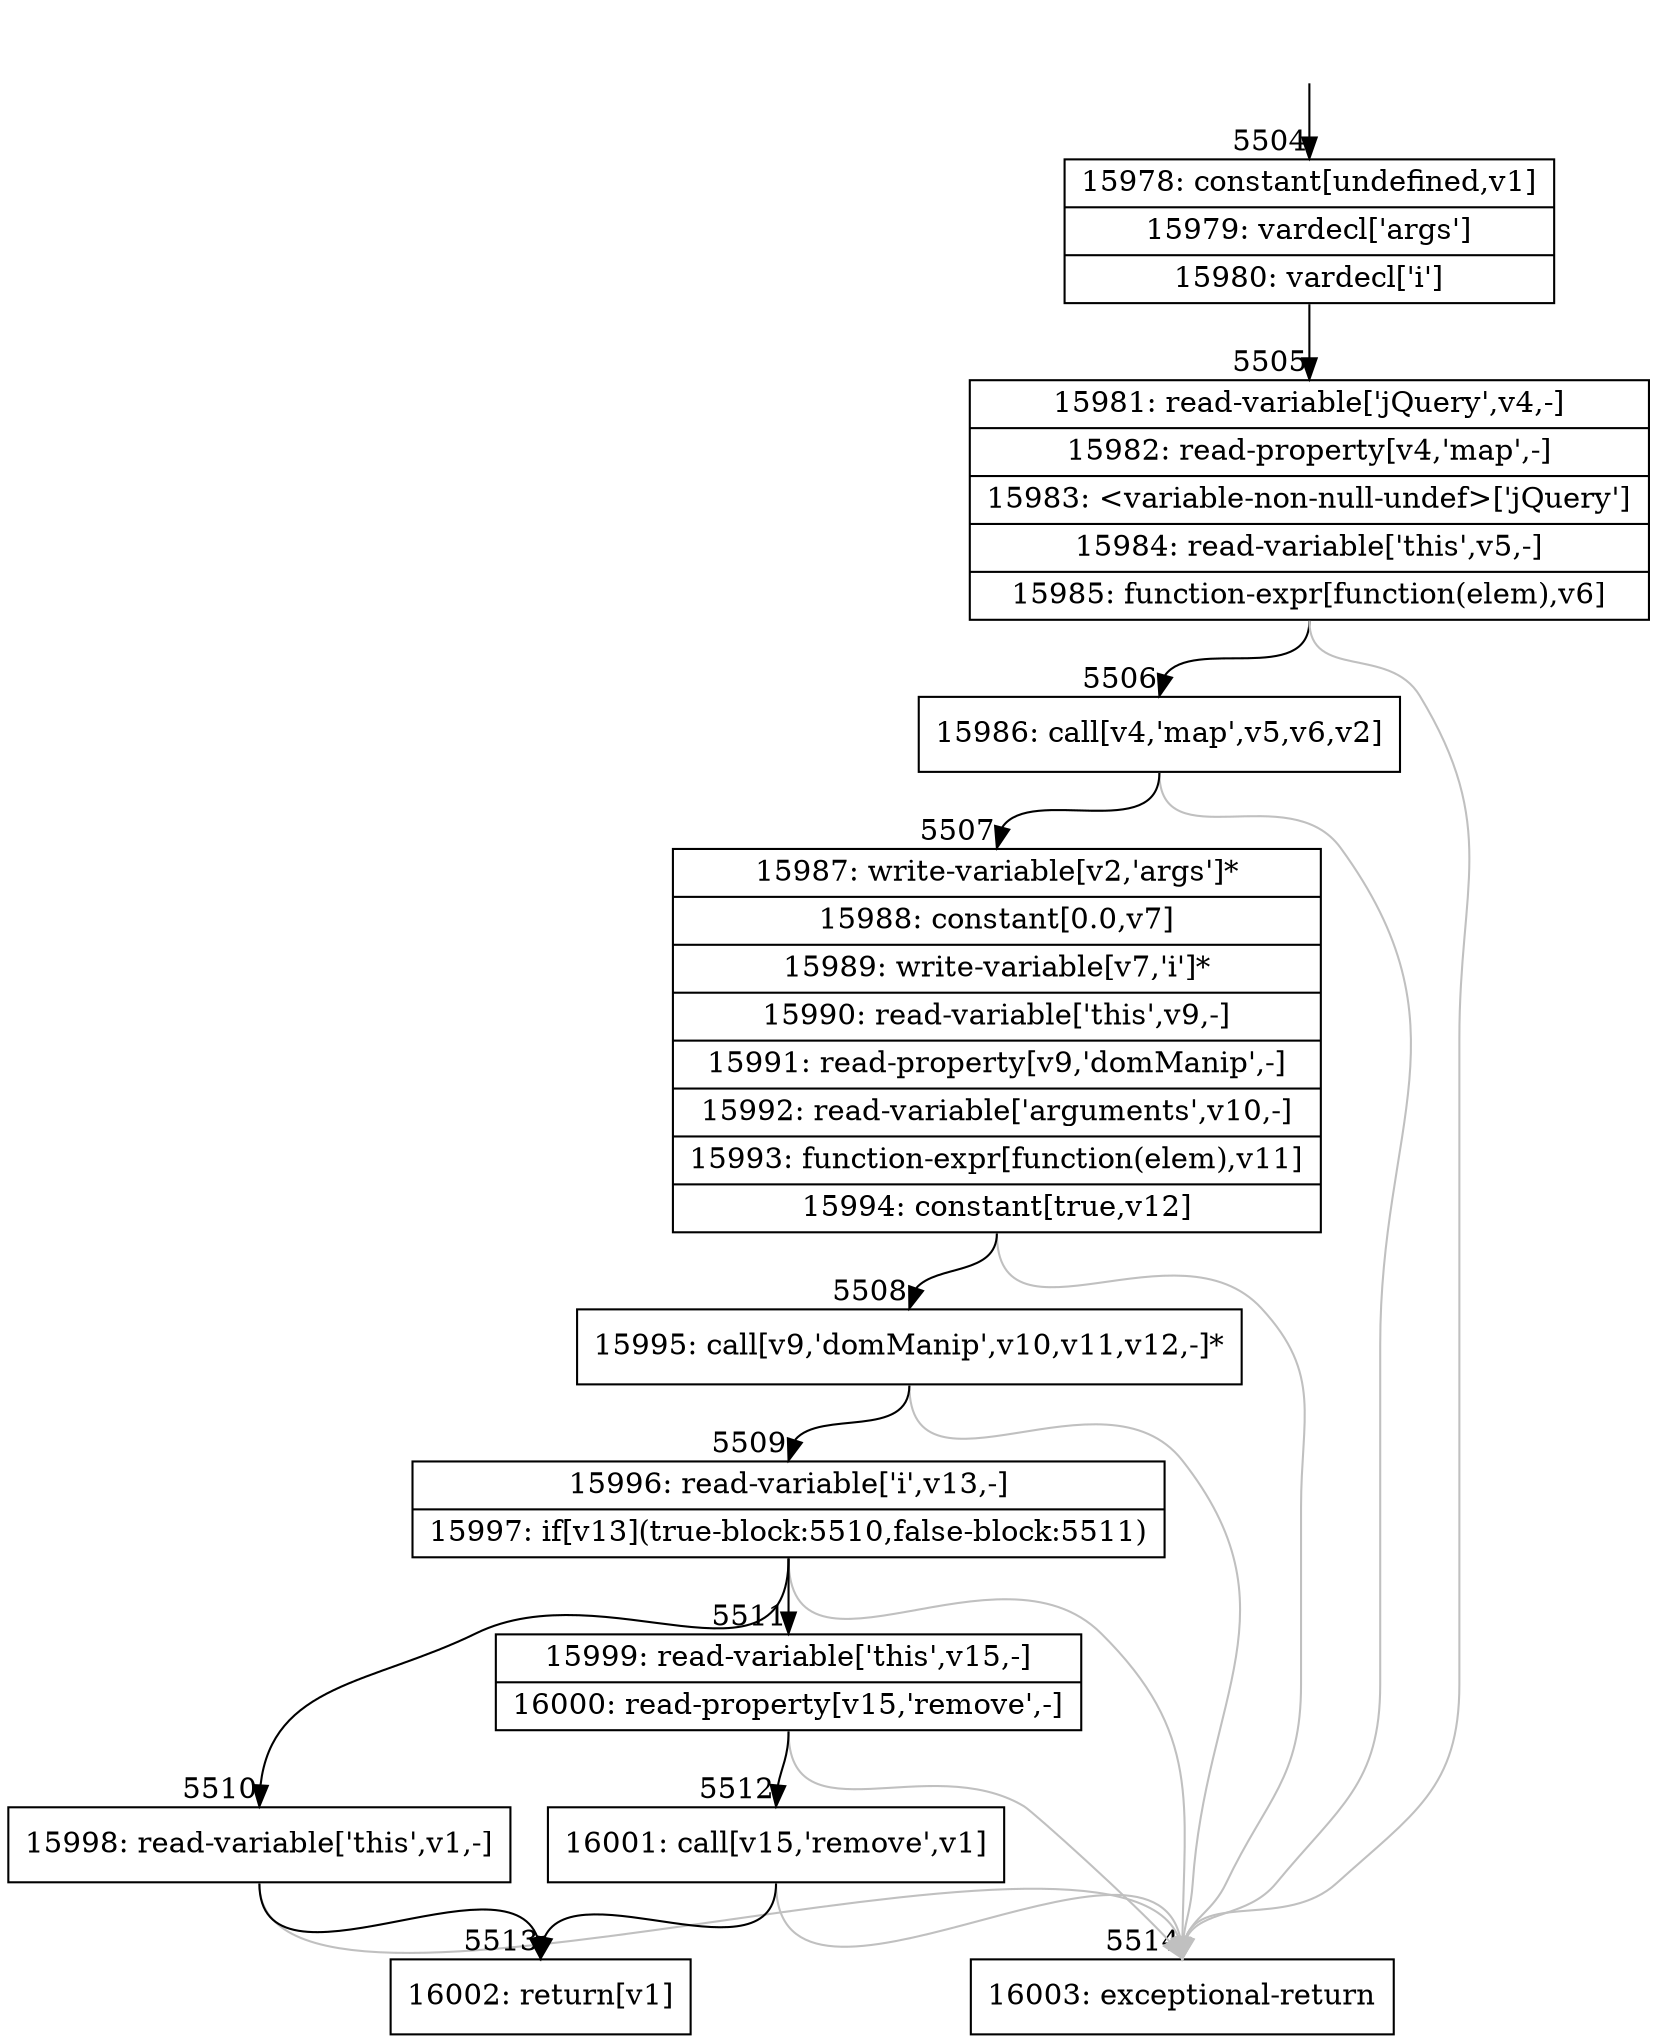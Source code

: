 digraph {
rankdir="TD"
BB_entry363[shape=none,label=""];
BB_entry363 -> BB5504 [tailport=s, headport=n, headlabel="    5504"]
BB5504 [shape=record label="{15978: constant[undefined,v1]|15979: vardecl['args']|15980: vardecl['i']}" ] 
BB5504 -> BB5505 [tailport=s, headport=n, headlabel="      5505"]
BB5505 [shape=record label="{15981: read-variable['jQuery',v4,-]|15982: read-property[v4,'map',-]|15983: \<variable-non-null-undef\>['jQuery']|15984: read-variable['this',v5,-]|15985: function-expr[function(elem),v6]}" ] 
BB5505 -> BB5506 [tailport=s, headport=n, headlabel="      5506"]
BB5505 -> BB5514 [tailport=s, headport=n, color=gray, headlabel="      5514"]
BB5506 [shape=record label="{15986: call[v4,'map',v5,v6,v2]}" ] 
BB5506 -> BB5507 [tailport=s, headport=n, headlabel="      5507"]
BB5506 -> BB5514 [tailport=s, headport=n, color=gray]
BB5507 [shape=record label="{15987: write-variable[v2,'args']*|15988: constant[0.0,v7]|15989: write-variable[v7,'i']*|15990: read-variable['this',v9,-]|15991: read-property[v9,'domManip',-]|15992: read-variable['arguments',v10,-]|15993: function-expr[function(elem),v11]|15994: constant[true,v12]}" ] 
BB5507 -> BB5508 [tailport=s, headport=n, headlabel="      5508"]
BB5507 -> BB5514 [tailport=s, headport=n, color=gray]
BB5508 [shape=record label="{15995: call[v9,'domManip',v10,v11,v12,-]*}" ] 
BB5508 -> BB5509 [tailport=s, headport=n, headlabel="      5509"]
BB5508 -> BB5514 [tailport=s, headport=n, color=gray]
BB5509 [shape=record label="{15996: read-variable['i',v13,-]|15997: if[v13](true-block:5510,false-block:5511)}" ] 
BB5509 -> BB5510 [tailport=s, headport=n, headlabel="      5510"]
BB5509 -> BB5511 [tailport=s, headport=n, headlabel="      5511"]
BB5509 -> BB5514 [tailport=s, headport=n, color=gray]
BB5510 [shape=record label="{15998: read-variable['this',v1,-]}" ] 
BB5510 -> BB5513 [tailport=s, headport=n, headlabel="      5513"]
BB5510 -> BB5514 [tailport=s, headport=n, color=gray]
BB5511 [shape=record label="{15999: read-variable['this',v15,-]|16000: read-property[v15,'remove',-]}" ] 
BB5511 -> BB5512 [tailport=s, headport=n, headlabel="      5512"]
BB5511 -> BB5514 [tailport=s, headport=n, color=gray]
BB5512 [shape=record label="{16001: call[v15,'remove',v1]}" ] 
BB5512 -> BB5513 [tailport=s, headport=n]
BB5512 -> BB5514 [tailport=s, headport=n, color=gray]
BB5513 [shape=record label="{16002: return[v1]}" ] 
BB5514 [shape=record label="{16003: exceptional-return}" ] 
}
